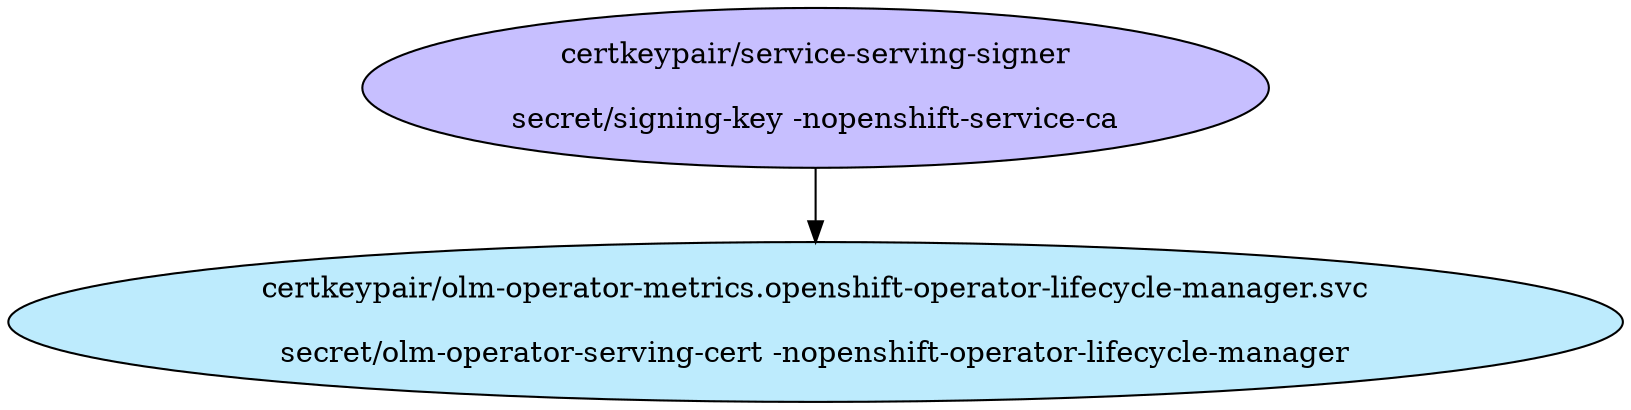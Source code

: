 digraph "Local Certificate" {
  // Node definitions.
  1 [
    label="certkeypair/service-serving-signer\n\nsecret/signing-key -nopenshift-service-ca\n"
    style=filled
    fillcolor="#c7bfff"
  ];
  11 [
    label="certkeypair/olm-operator-metrics.openshift-operator-lifecycle-manager.svc\n\nsecret/olm-operator-serving-cert -nopenshift-operator-lifecycle-manager\n"
    style=filled
    fillcolor="#bdebfd"
  ];

  // Edge definitions.
  1 -> 11;
}